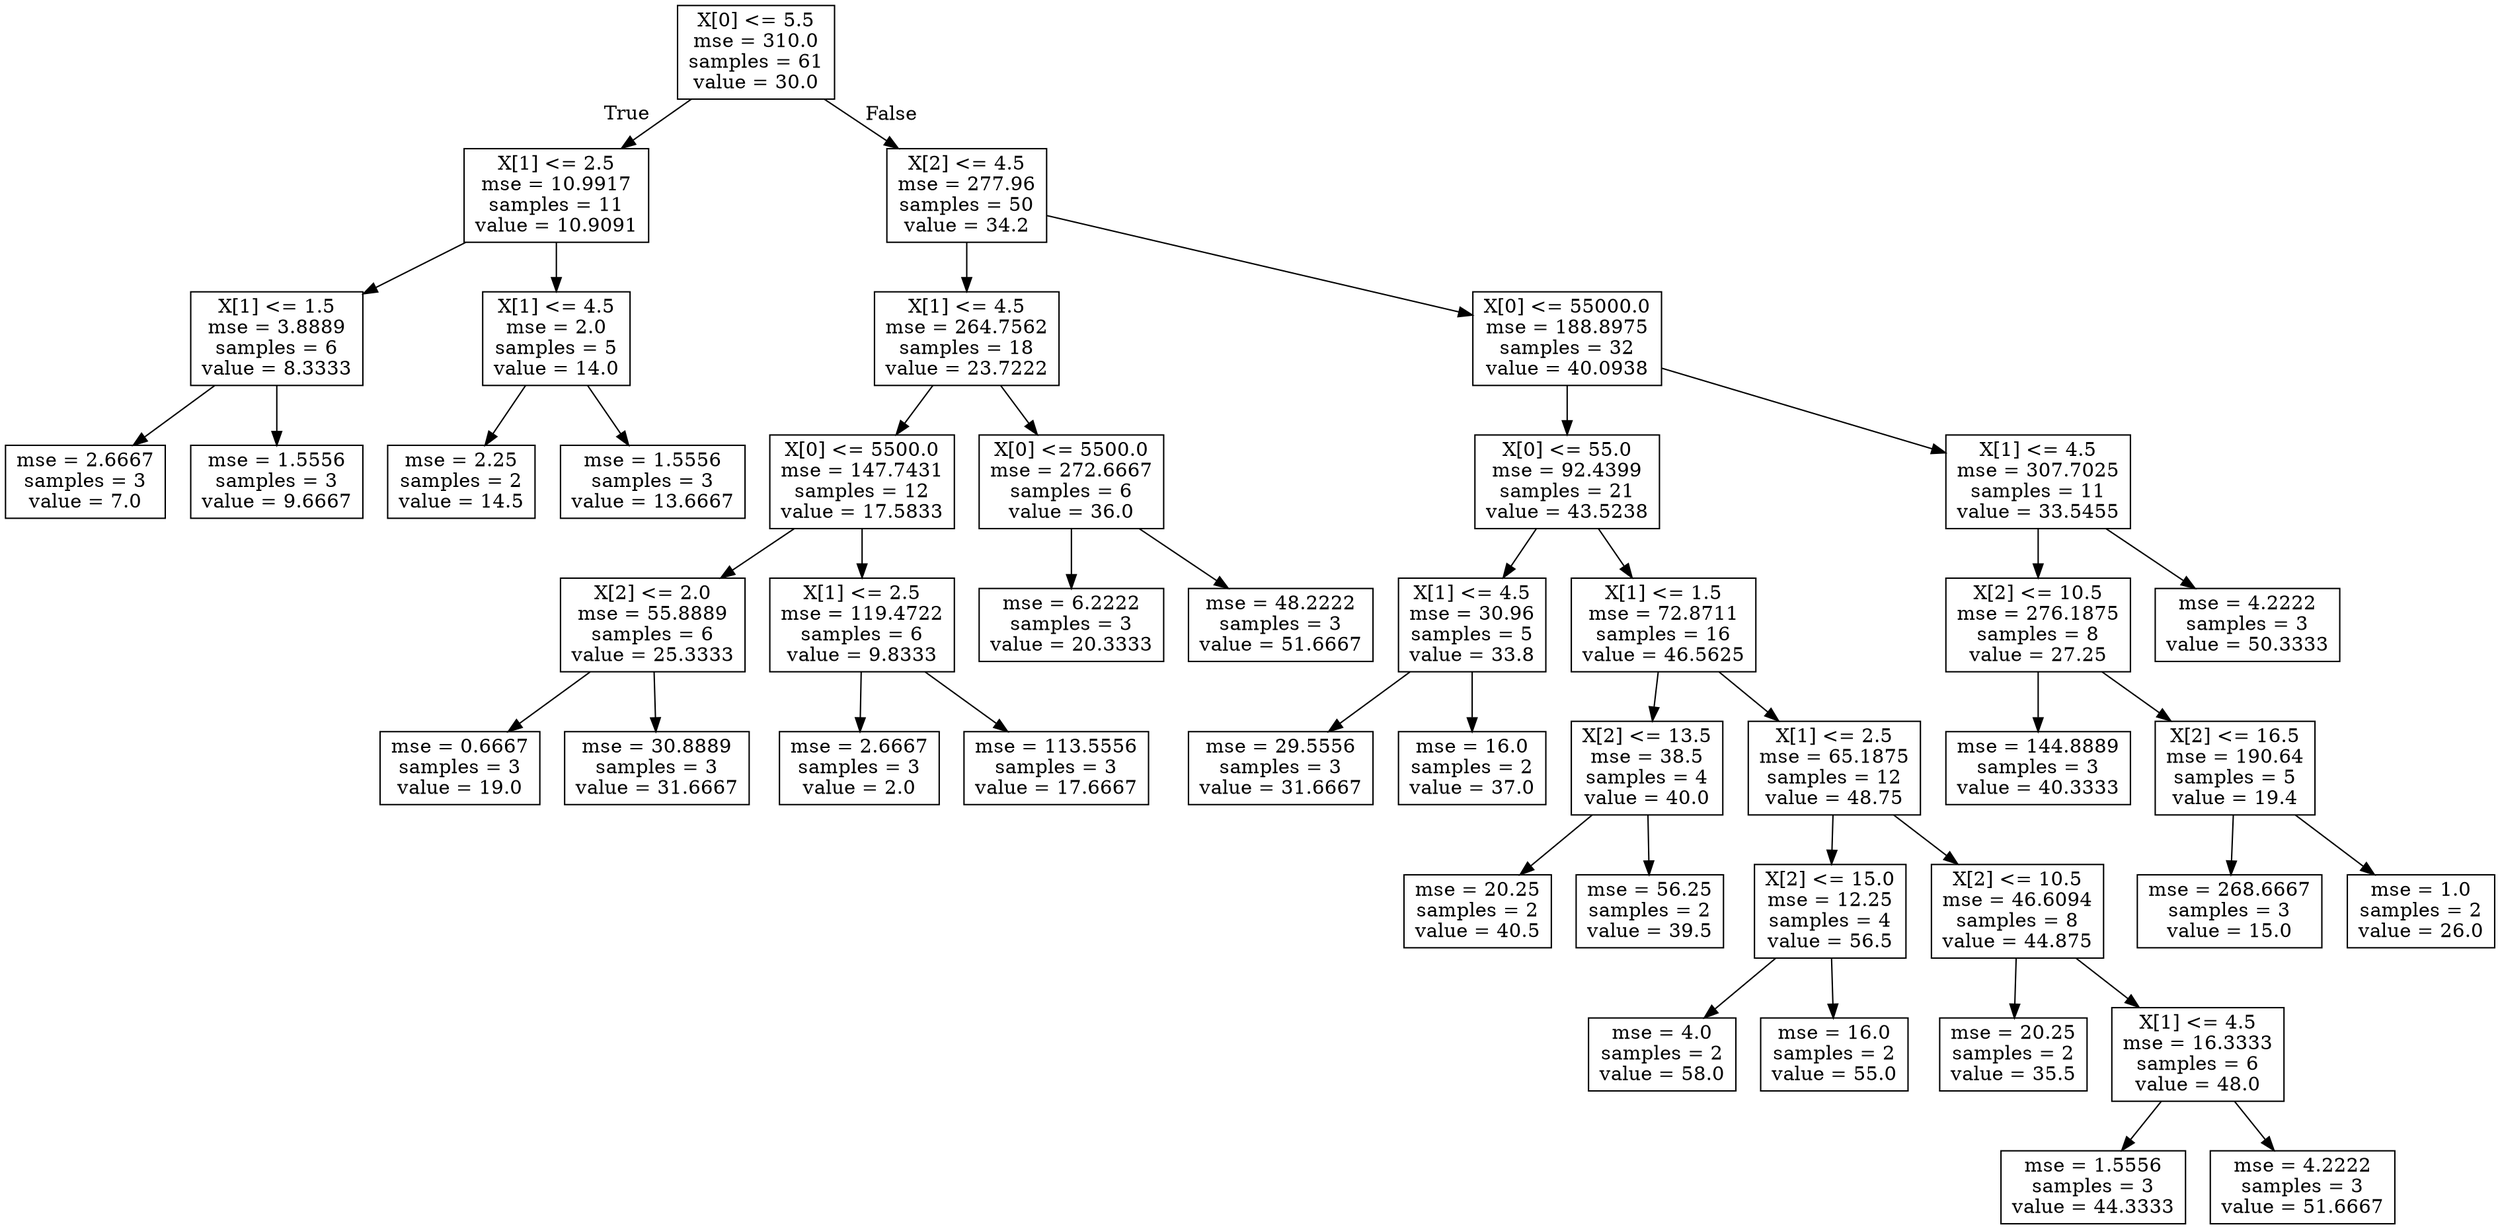 digraph Tree {
node [shape=box] ;
0 [label="X[0] <= 5.5\nmse = 310.0\nsamples = 61\nvalue = 30.0"] ;
1 [label="X[1] <= 2.5\nmse = 10.9917\nsamples = 11\nvalue = 10.9091"] ;
0 -> 1 [labeldistance=2.5, labelangle=45, headlabel="True"] ;
2 [label="X[1] <= 1.5\nmse = 3.8889\nsamples = 6\nvalue = 8.3333"] ;
1 -> 2 ;
3 [label="mse = 2.6667\nsamples = 3\nvalue = 7.0"] ;
2 -> 3 ;
4 [label="mse = 1.5556\nsamples = 3\nvalue = 9.6667"] ;
2 -> 4 ;
5 [label="X[1] <= 4.5\nmse = 2.0\nsamples = 5\nvalue = 14.0"] ;
1 -> 5 ;
6 [label="mse = 2.25\nsamples = 2\nvalue = 14.5"] ;
5 -> 6 ;
7 [label="mse = 1.5556\nsamples = 3\nvalue = 13.6667"] ;
5 -> 7 ;
8 [label="X[2] <= 4.5\nmse = 277.96\nsamples = 50\nvalue = 34.2"] ;
0 -> 8 [labeldistance=2.5, labelangle=-45, headlabel="False"] ;
9 [label="X[1] <= 4.5\nmse = 264.7562\nsamples = 18\nvalue = 23.7222"] ;
8 -> 9 ;
10 [label="X[0] <= 5500.0\nmse = 147.7431\nsamples = 12\nvalue = 17.5833"] ;
9 -> 10 ;
11 [label="X[2] <= 2.0\nmse = 55.8889\nsamples = 6\nvalue = 25.3333"] ;
10 -> 11 ;
12 [label="mse = 0.6667\nsamples = 3\nvalue = 19.0"] ;
11 -> 12 ;
13 [label="mse = 30.8889\nsamples = 3\nvalue = 31.6667"] ;
11 -> 13 ;
14 [label="X[1] <= 2.5\nmse = 119.4722\nsamples = 6\nvalue = 9.8333"] ;
10 -> 14 ;
15 [label="mse = 2.6667\nsamples = 3\nvalue = 2.0"] ;
14 -> 15 ;
16 [label="mse = 113.5556\nsamples = 3\nvalue = 17.6667"] ;
14 -> 16 ;
17 [label="X[0] <= 5500.0\nmse = 272.6667\nsamples = 6\nvalue = 36.0"] ;
9 -> 17 ;
18 [label="mse = 6.2222\nsamples = 3\nvalue = 20.3333"] ;
17 -> 18 ;
19 [label="mse = 48.2222\nsamples = 3\nvalue = 51.6667"] ;
17 -> 19 ;
20 [label="X[0] <= 55000.0\nmse = 188.8975\nsamples = 32\nvalue = 40.0938"] ;
8 -> 20 ;
21 [label="X[0] <= 55.0\nmse = 92.4399\nsamples = 21\nvalue = 43.5238"] ;
20 -> 21 ;
22 [label="X[1] <= 4.5\nmse = 30.96\nsamples = 5\nvalue = 33.8"] ;
21 -> 22 ;
23 [label="mse = 29.5556\nsamples = 3\nvalue = 31.6667"] ;
22 -> 23 ;
24 [label="mse = 16.0\nsamples = 2\nvalue = 37.0"] ;
22 -> 24 ;
25 [label="X[1] <= 1.5\nmse = 72.8711\nsamples = 16\nvalue = 46.5625"] ;
21 -> 25 ;
26 [label="X[2] <= 13.5\nmse = 38.5\nsamples = 4\nvalue = 40.0"] ;
25 -> 26 ;
27 [label="mse = 20.25\nsamples = 2\nvalue = 40.5"] ;
26 -> 27 ;
28 [label="mse = 56.25\nsamples = 2\nvalue = 39.5"] ;
26 -> 28 ;
29 [label="X[1] <= 2.5\nmse = 65.1875\nsamples = 12\nvalue = 48.75"] ;
25 -> 29 ;
30 [label="X[2] <= 15.0\nmse = 12.25\nsamples = 4\nvalue = 56.5"] ;
29 -> 30 ;
31 [label="mse = 4.0\nsamples = 2\nvalue = 58.0"] ;
30 -> 31 ;
32 [label="mse = 16.0\nsamples = 2\nvalue = 55.0"] ;
30 -> 32 ;
33 [label="X[2] <= 10.5\nmse = 46.6094\nsamples = 8\nvalue = 44.875"] ;
29 -> 33 ;
34 [label="mse = 20.25\nsamples = 2\nvalue = 35.5"] ;
33 -> 34 ;
35 [label="X[1] <= 4.5\nmse = 16.3333\nsamples = 6\nvalue = 48.0"] ;
33 -> 35 ;
36 [label="mse = 1.5556\nsamples = 3\nvalue = 44.3333"] ;
35 -> 36 ;
37 [label="mse = 4.2222\nsamples = 3\nvalue = 51.6667"] ;
35 -> 37 ;
38 [label="X[1] <= 4.5\nmse = 307.7025\nsamples = 11\nvalue = 33.5455"] ;
20 -> 38 ;
39 [label="X[2] <= 10.5\nmse = 276.1875\nsamples = 8\nvalue = 27.25"] ;
38 -> 39 ;
40 [label="mse = 144.8889\nsamples = 3\nvalue = 40.3333"] ;
39 -> 40 ;
41 [label="X[2] <= 16.5\nmse = 190.64\nsamples = 5\nvalue = 19.4"] ;
39 -> 41 ;
42 [label="mse = 268.6667\nsamples = 3\nvalue = 15.0"] ;
41 -> 42 ;
43 [label="mse = 1.0\nsamples = 2\nvalue = 26.0"] ;
41 -> 43 ;
44 [label="mse = 4.2222\nsamples = 3\nvalue = 50.3333"] ;
38 -> 44 ;
}